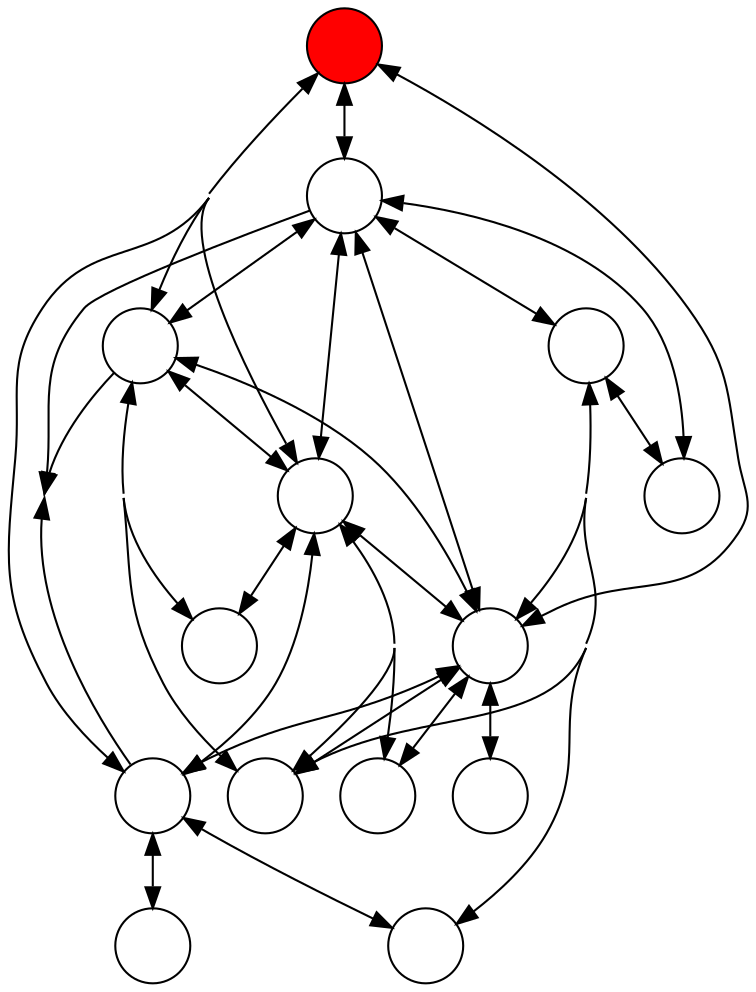 digraph {
            concentrate=true
            node[label="" fillcolor=red, style=filled, shape=circle];
            -1141862966
            node[label="" fillcolor=white, style=filled, shape=circle];
            
-1141862966 -> 282263853 [dir=both];
-1141862966 -> 734354918 [dir=both];
-1141862966 -> -1300158636 [dir=both];
-1141862966 -> -94561020 [dir=both];
-1141862966 -> 31106837 [dir=both];
282263853 -> 734354918 [dir=both];
282263853 -> 31106837 [dir=both];
282263853 -> -1300158636 [dir=both];
282263853 -> -1131758102 [dir=both];
282263853 -> 2106174547 [dir=both];
734354918 -> 282263853 [dir=both];
734354918 -> 31106837 [dir=both];
734354918 -> -1170304139 [dir=both];
734354918 -> 1159226400 [dir=both];
734354918 -> -1300158636 [dir=both];
-1300158636 -> -1170304139 [dir=both];
-1300158636 -> 31106837 [dir=both];
-1300158636 -> 2013714856 [dir=both];
-1300158636 -> 282263853 [dir=both];
-1300158636 -> 1159226400 [dir=both];
-94561020 -> -778710392 [dir=both];
-94561020 -> 734354918 [dir=both];
-94561020 -> -1300158636 [dir=both];
-94561020 -> 282263853 [dir=both];
-94561020 -> -544716873 [dir=both];
31106837 -> -1170304139 [dir=both];
31106837 -> -94561020 [dir=both];
31106837 -> 125 [dir=both];
31106837 -> 2013714856 [dir=both];
31106837 -> 282263853 [dir=both];
734354918 -> 282263853 [dir=both];
734354918 -> 31106837 [dir=both];
734354918 -> -1170304139 [dir=both];
734354918 -> 1159226400 [dir=both];
734354918 -> -1300158636 [dir=both];
31106837 -> -1170304139 [dir=both];
31106837 -> -94561020 [dir=both];
31106837 -> 125 [dir=both];
31106837 -> 2013714856 [dir=both];
31106837 -> 282263853 [dir=both];
-1300158636 -> -1170304139 [dir=both];
-1300158636 -> 31106837 [dir=both];
-1300158636 -> 2013714856 [dir=both];
-1300158636 -> 282263853 [dir=both];
-1300158636 -> 1159226400 [dir=both];
-1131758102 -> 282263853 [dir=both];
-1131758102 -> 31106837 [dir=both];
-1131758102 -> -778710392 [dir=both];
-1131758102 -> 2106174547 [dir=both];
-1131758102 -> -1170304139 [dir=both];
            }